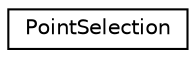 digraph "Graphical Class Hierarchy"
{
 // LATEX_PDF_SIZE
  edge [fontname="Helvetica",fontsize="10",labelfontname="Helvetica",labelfontsize="10"];
  node [fontname="Helvetica",fontsize="10",shape=record];
  rankdir="LR";
  Node0 [label="PointSelection",height=0.2,width=0.4,color="black", fillcolor="white", style="filled",URL="$d0/dc6/class_point_selection.html",tooltip="Stores indices, Name, Color and the Mesh of the selected triangles Immutable."];
}
